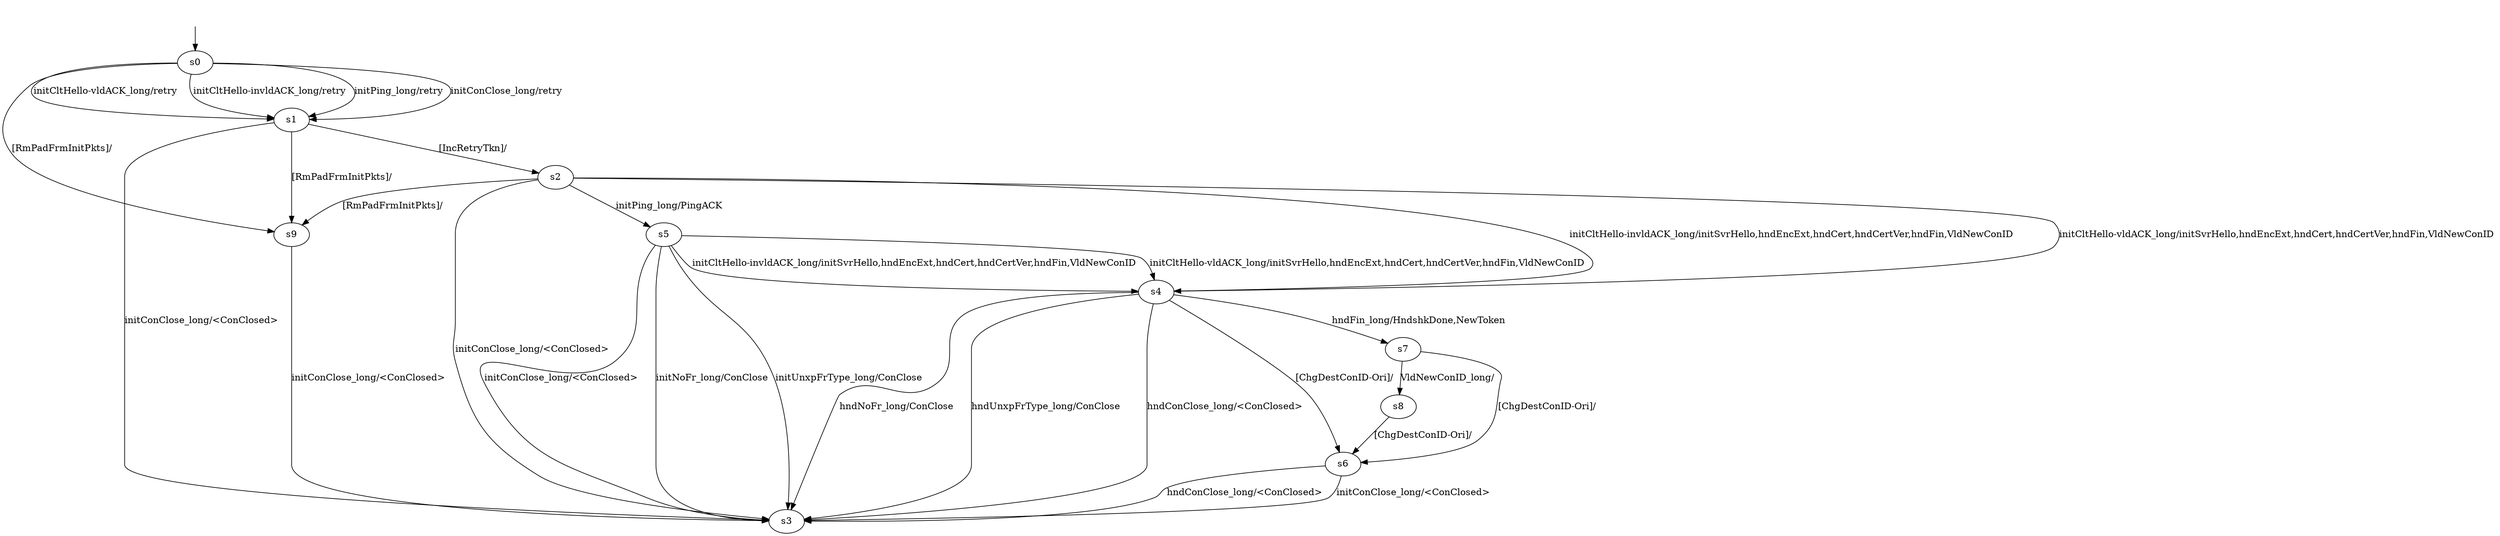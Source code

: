 digraph "../results/quicgoModels/quicgo-BWR-lCS-0/learnedModel" {
s0 [label=s0];
s1 [label=s1];
s2 [label=s2];
s3 [label=s3];
s4 [label=s4];
s5 [label=s5];
s6 [label=s6];
s7 [label=s7];
s8 [label=s8];
s9 [label=s9];
s0 -> s1  [label="initPing_long/retry "];
s0 -> s1  [label="initConClose_long/retry "];
s0 -> s1  [label="initCltHello-vldACK_long/retry "];
s0 -> s1  [label="initCltHello-invldACK_long/retry "];
s0 -> s9  [label="[RmPadFrmInitPkts]/ "];
s1 -> s3  [label="initConClose_long/<ConClosed> "];
s1 -> s2  [label="[IncRetryTkn]/ "];
s1 -> s9  [label="[RmPadFrmInitPkts]/ "];
s2 -> s5  [label="initPing_long/PingACK "];
s2 -> s3  [label="initConClose_long/<ConClosed> "];
s2 -> s4  [label="initCltHello-vldACK_long/initSvrHello,hndEncExt,hndCert,hndCertVer,hndFin,VldNewConID "];
s2 -> s4  [label="initCltHello-invldACK_long/initSvrHello,hndEncExt,hndCert,hndCertVer,hndFin,VldNewConID "];
s2 -> s9  [label="[RmPadFrmInitPkts]/ "];
s4 -> s7  [label="hndFin_long/HndshkDone,NewToken "];
s4 -> s3  [label="hndNoFr_long/ConClose "];
s4 -> s3  [label="hndUnxpFrType_long/ConClose "];
s4 -> s3  [label="hndConClose_long/<ConClosed> "];
s4 -> s6  [label="[ChgDestConID-Ori]/ "];
s5 -> s3  [label="initConClose_long/<ConClosed> "];
s5 -> s4  [label="initCltHello-vldACK_long/initSvrHello,hndEncExt,hndCert,hndCertVer,hndFin,VldNewConID "];
s5 -> s4  [label="initCltHello-invldACK_long/initSvrHello,hndEncExt,hndCert,hndCertVer,hndFin,VldNewConID "];
s5 -> s3  [label="initNoFr_long/ConClose "];
s5 -> s3  [label="initUnxpFrType_long/ConClose "];
s6 -> s3  [label="initConClose_long/<ConClosed> "];
s6 -> s3  [label="hndConClose_long/<ConClosed> "];
s7 -> s8  [label="VldNewConID_long/ "];
s7 -> s6  [label="[ChgDestConID-Ori]/ "];
s8 -> s6  [label="[ChgDestConID-Ori]/ "];
s9 -> s3  [label="initConClose_long/<ConClosed> "];
__start0 [label="", shape=none];
__start0 -> s0  [label=""];
}
